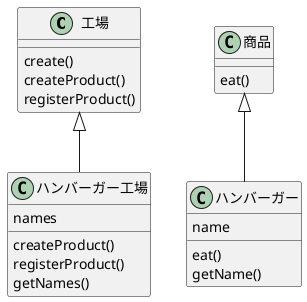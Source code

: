 @startuml

class 工場 {
  create()
  createProduct()
  registerProduct()
}

class ハンバーガー工場 {
  names
  createProduct()
  registerProduct()
  getNames()
}

class 商品 {
  eat()
}

class ハンバーガー {
  name
  eat()
  getName()
}

工場 <|-- ハンバーガー工場
商品 <|-- ハンバーガー


@enduml